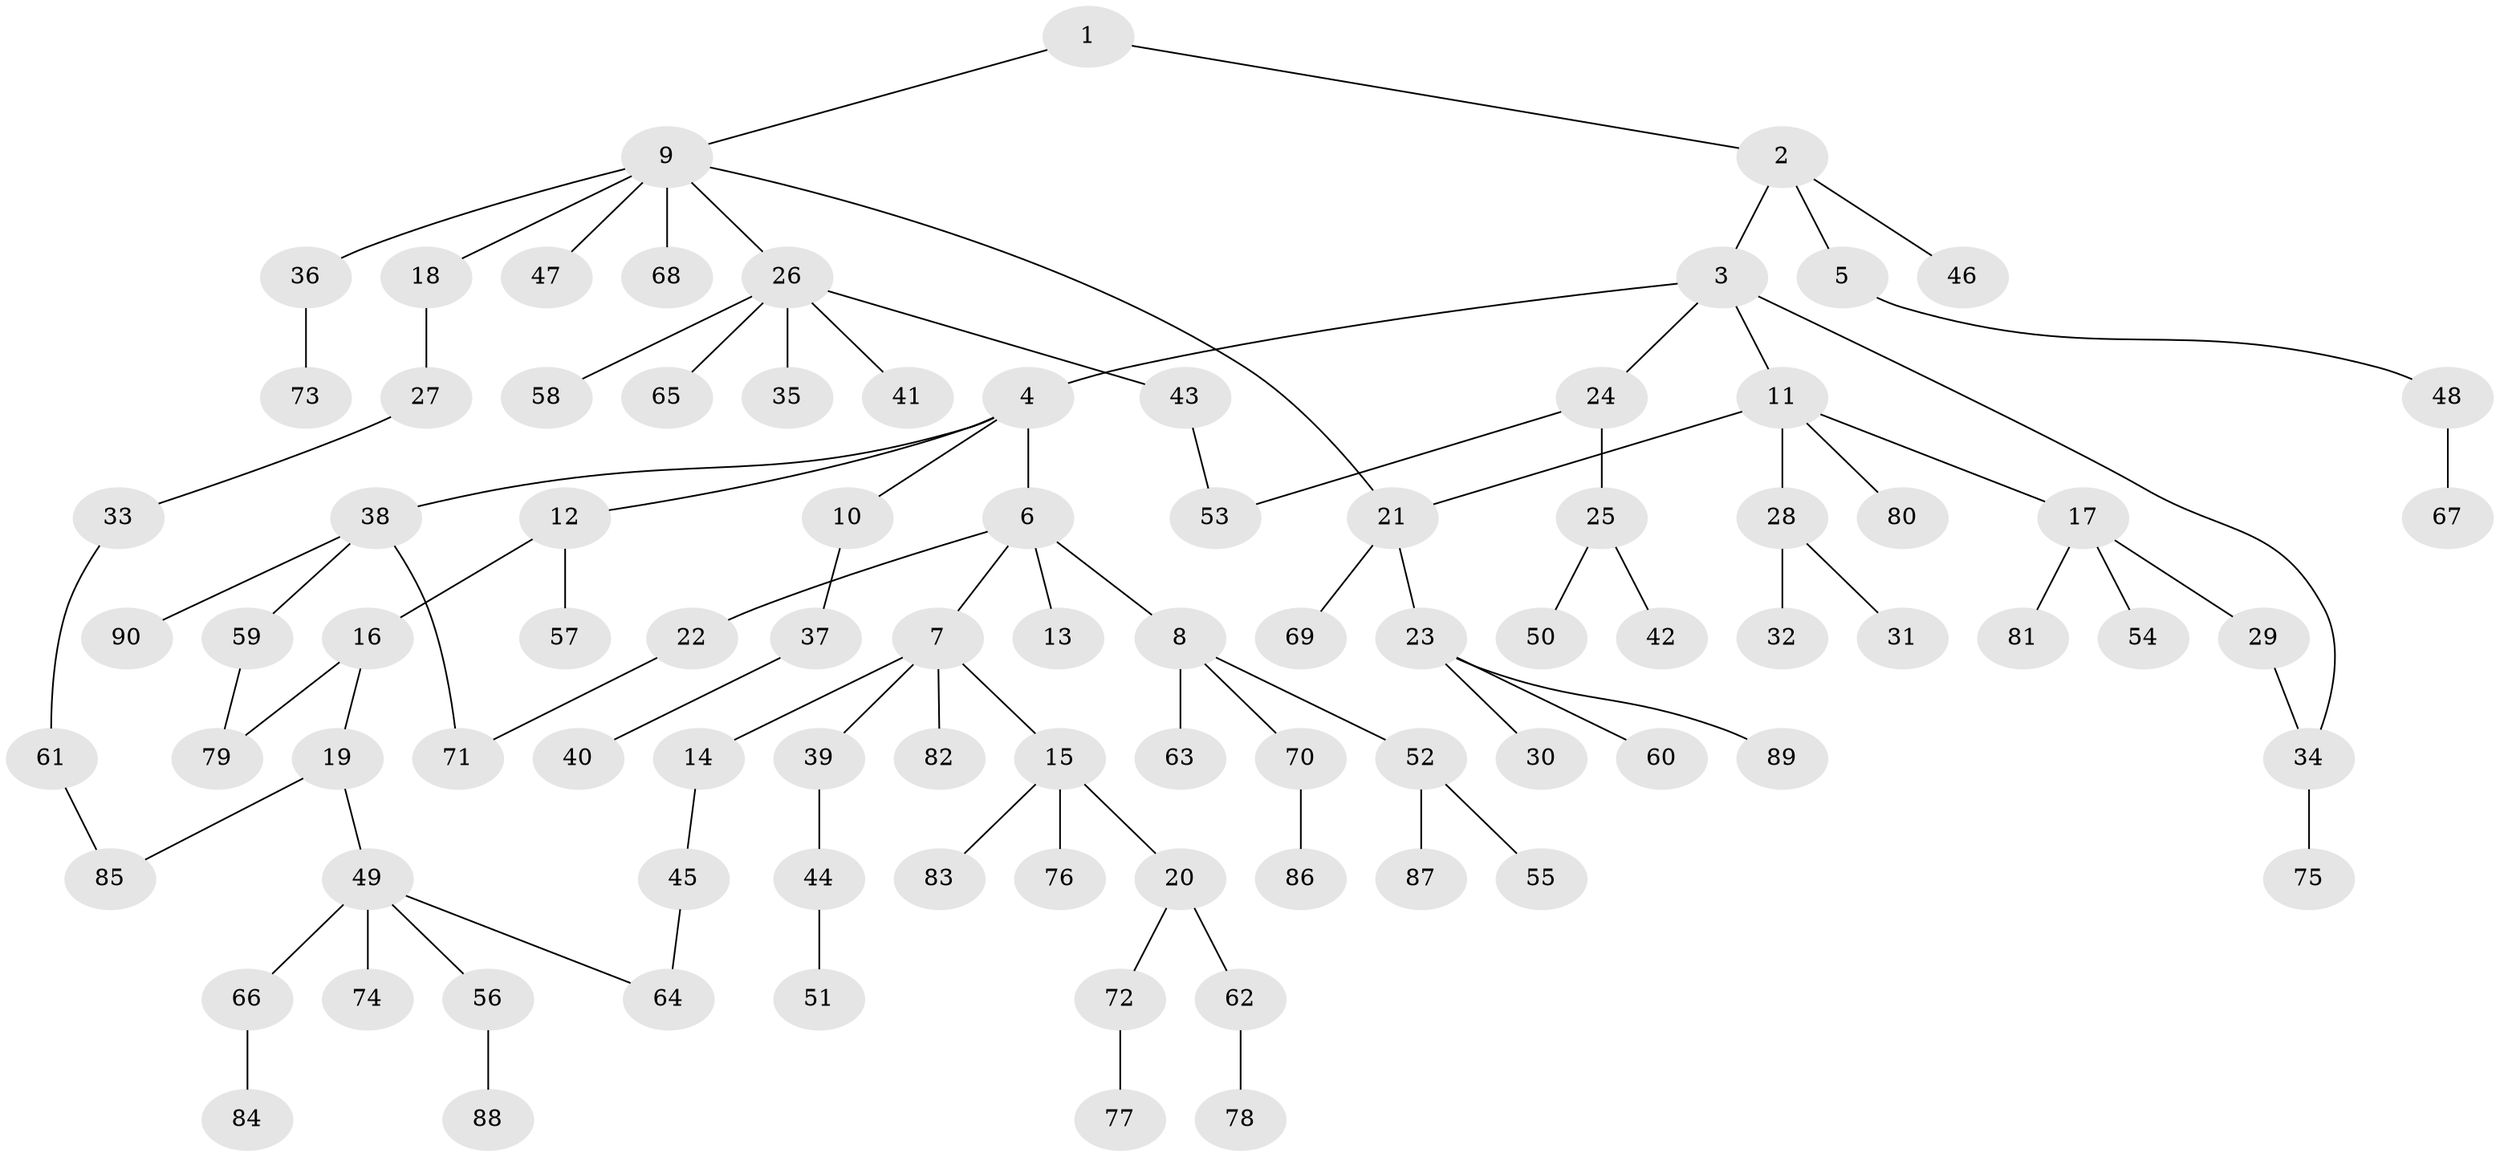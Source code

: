 // coarse degree distribution, {1: 0.6222222222222222, 5: 0.06666666666666667, 7: 0.022222222222222223, 2: 0.2, 11: 0.022222222222222223, 4: 0.022222222222222223, 3: 0.022222222222222223, 6: 0.022222222222222223}
// Generated by graph-tools (version 1.1) at 2025/46/03/04/25 21:46:14]
// undirected, 90 vertices, 96 edges
graph export_dot {
graph [start="1"]
  node [color=gray90,style=filled];
  1;
  2;
  3;
  4;
  5;
  6;
  7;
  8;
  9;
  10;
  11;
  12;
  13;
  14;
  15;
  16;
  17;
  18;
  19;
  20;
  21;
  22;
  23;
  24;
  25;
  26;
  27;
  28;
  29;
  30;
  31;
  32;
  33;
  34;
  35;
  36;
  37;
  38;
  39;
  40;
  41;
  42;
  43;
  44;
  45;
  46;
  47;
  48;
  49;
  50;
  51;
  52;
  53;
  54;
  55;
  56;
  57;
  58;
  59;
  60;
  61;
  62;
  63;
  64;
  65;
  66;
  67;
  68;
  69;
  70;
  71;
  72;
  73;
  74;
  75;
  76;
  77;
  78;
  79;
  80;
  81;
  82;
  83;
  84;
  85;
  86;
  87;
  88;
  89;
  90;
  1 -- 2;
  1 -- 9;
  2 -- 3;
  2 -- 5;
  2 -- 46;
  3 -- 4;
  3 -- 11;
  3 -- 24;
  3 -- 34;
  4 -- 6;
  4 -- 10;
  4 -- 12;
  4 -- 38;
  5 -- 48;
  6 -- 7;
  6 -- 8;
  6 -- 13;
  6 -- 22;
  7 -- 14;
  7 -- 15;
  7 -- 39;
  7 -- 82;
  8 -- 52;
  8 -- 63;
  8 -- 70;
  9 -- 18;
  9 -- 26;
  9 -- 36;
  9 -- 47;
  9 -- 68;
  9 -- 21;
  10 -- 37;
  11 -- 17;
  11 -- 21;
  11 -- 28;
  11 -- 80;
  12 -- 16;
  12 -- 57;
  14 -- 45;
  15 -- 20;
  15 -- 76;
  15 -- 83;
  16 -- 19;
  16 -- 79;
  17 -- 29;
  17 -- 54;
  17 -- 81;
  18 -- 27;
  19 -- 49;
  19 -- 85;
  20 -- 62;
  20 -- 72;
  21 -- 23;
  21 -- 69;
  22 -- 71;
  23 -- 30;
  23 -- 60;
  23 -- 89;
  24 -- 25;
  24 -- 53;
  25 -- 42;
  25 -- 50;
  26 -- 35;
  26 -- 41;
  26 -- 43;
  26 -- 58;
  26 -- 65;
  27 -- 33;
  28 -- 31;
  28 -- 32;
  29 -- 34;
  33 -- 61;
  34 -- 75;
  36 -- 73;
  37 -- 40;
  38 -- 59;
  38 -- 71;
  38 -- 90;
  39 -- 44;
  43 -- 53;
  44 -- 51;
  45 -- 64;
  48 -- 67;
  49 -- 56;
  49 -- 64;
  49 -- 66;
  49 -- 74;
  52 -- 55;
  52 -- 87;
  56 -- 88;
  59 -- 79;
  61 -- 85;
  62 -- 78;
  66 -- 84;
  70 -- 86;
  72 -- 77;
}
